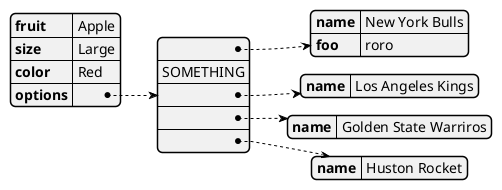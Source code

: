 {
  "sha1": "fb9omg0ll222ghye7themn0rri0jcoo",
  "insertion": {
    "when": "2024-06-01T09:03:05.888Z",
    "url": "https://jsonformatter.curiousconcept.com/",
    "user": "plantuml@gmail.com"
  }
}
@startjson
{
   "fruit":"Apple",
   "size":"Large",
   "color":"Red",
   "options":[
      {
         "name":"New York Bulls",
         "foo":"roro"
      },
      "SOMETHING",
      {
         "name":"Los Angeles Kings"
      },
      {
         "name":"Golden State Warriros"
      },
      {
         "name":"Huston Rocket"
      }
   ]
}
@endjson
